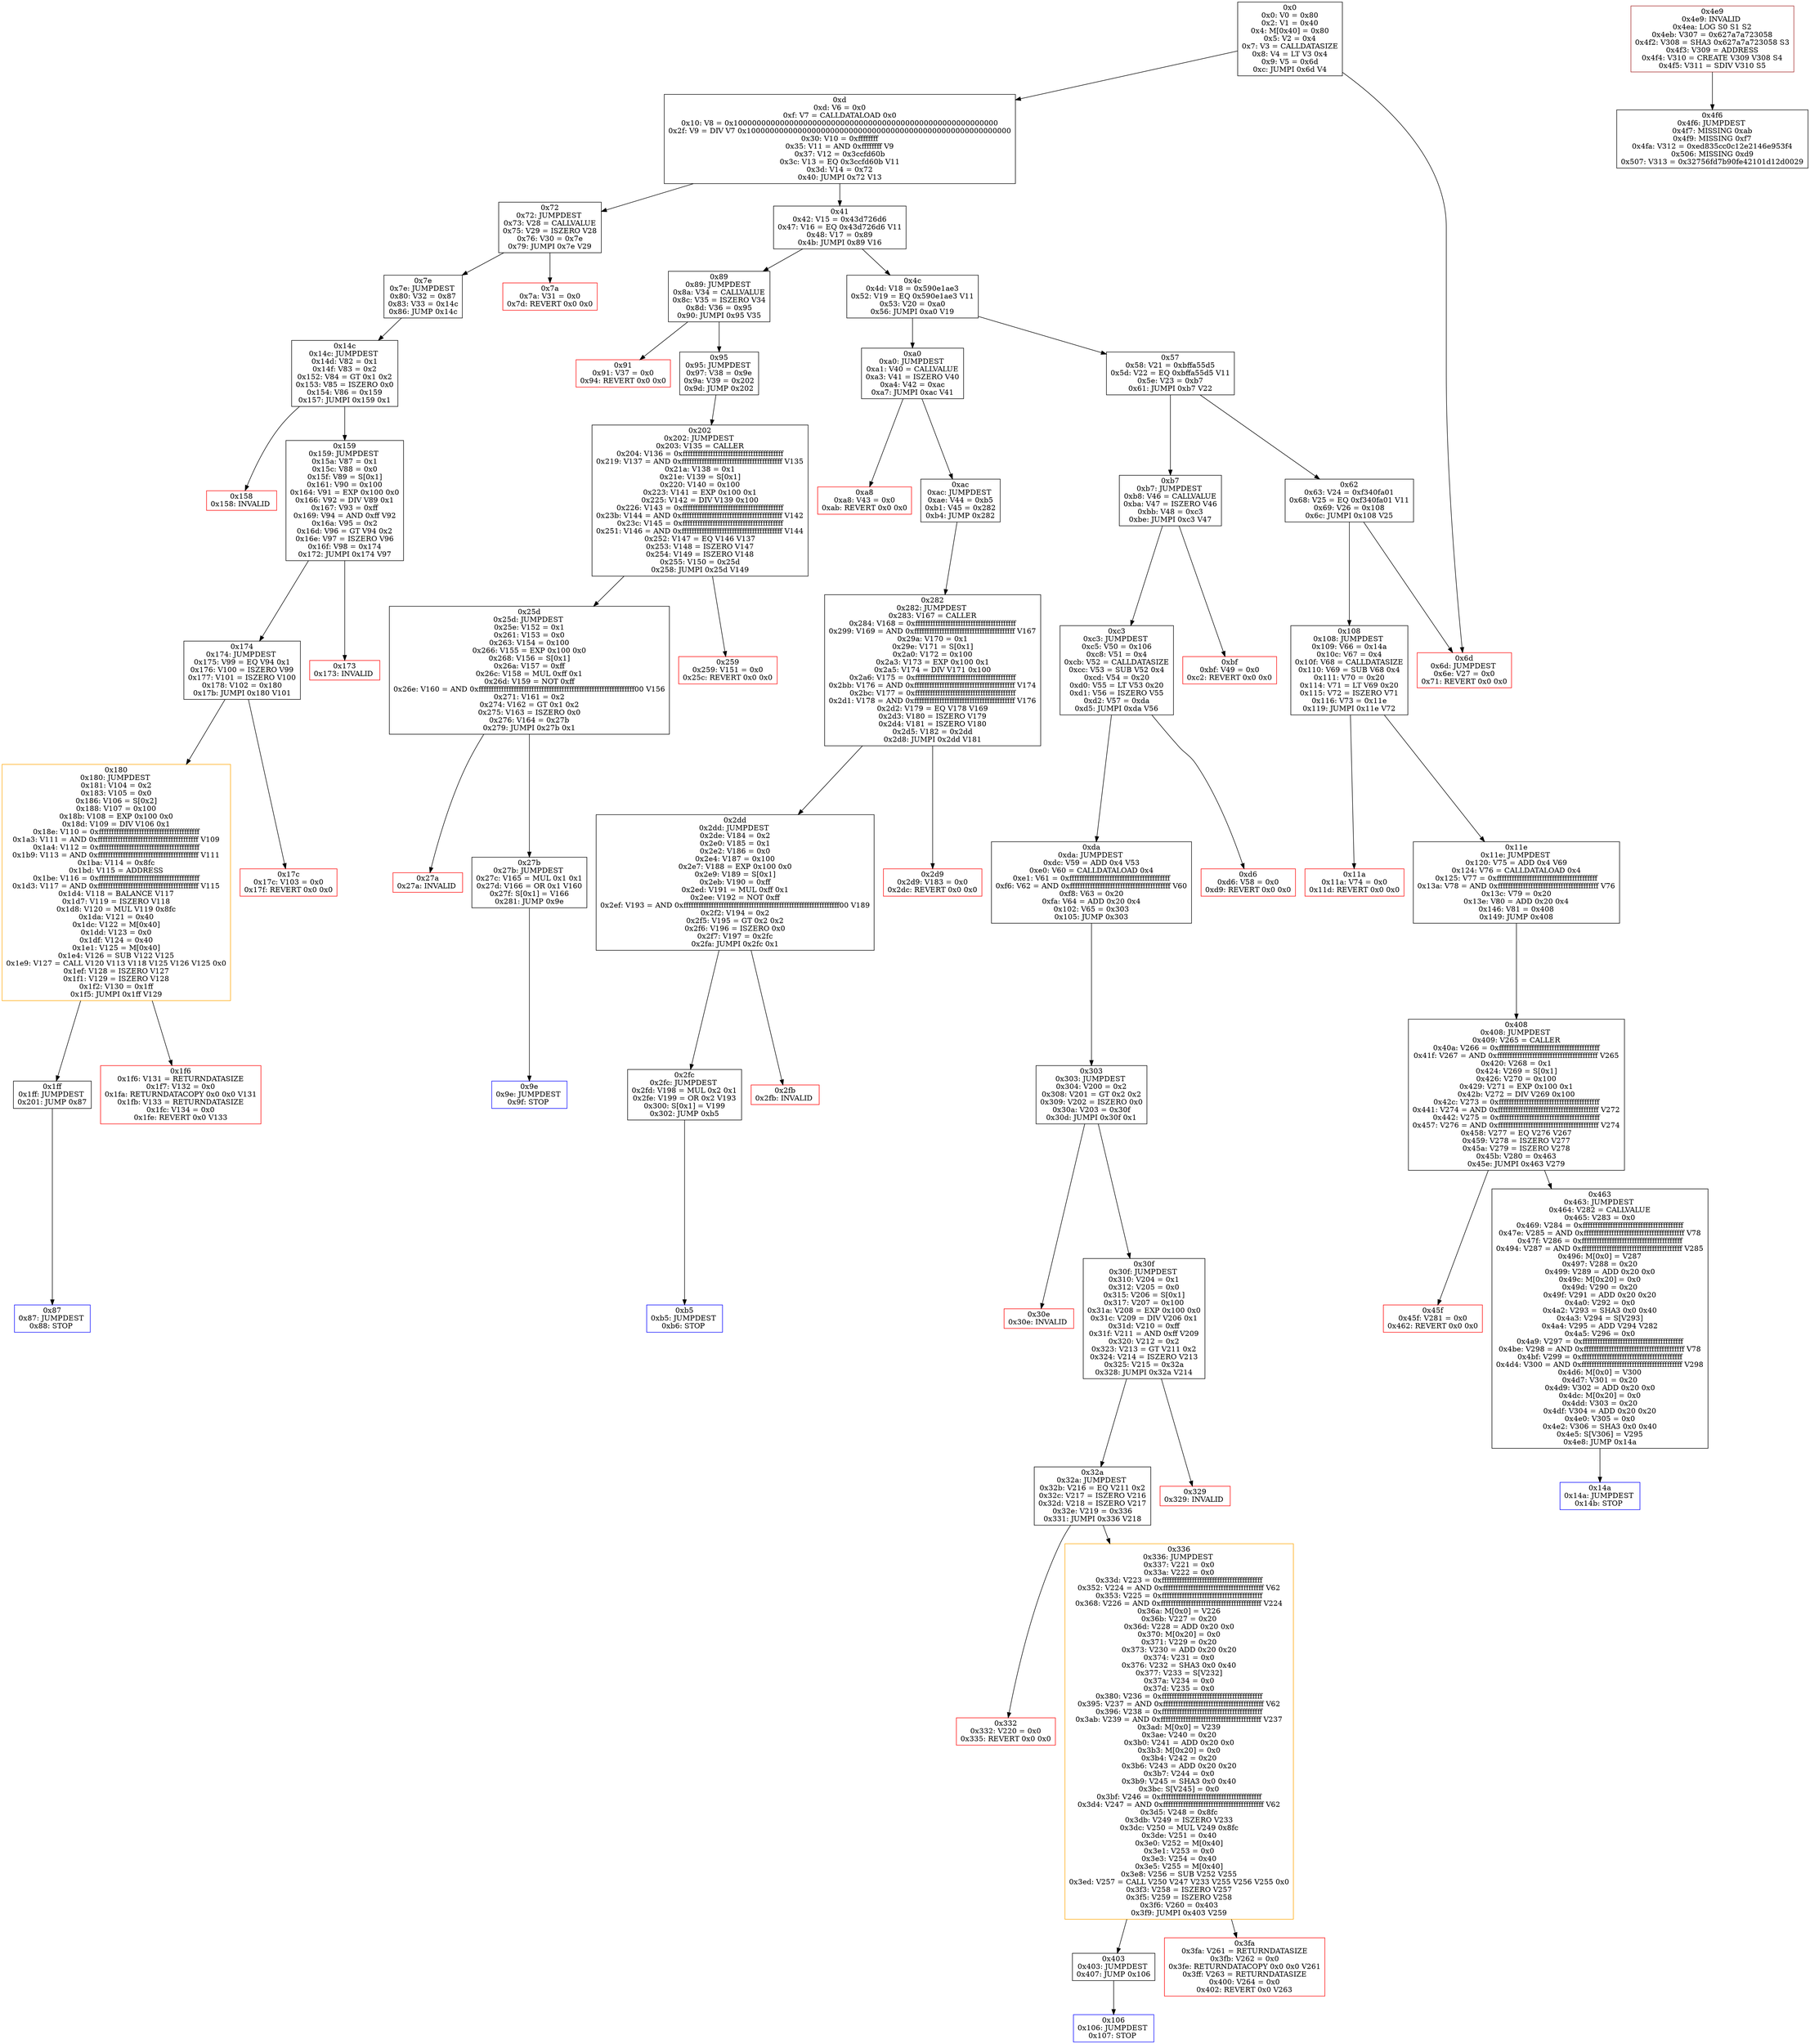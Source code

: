 digraph "escrow.bytecode" {
bgcolor=white;
"0x0" [color=black, label="0x0\n0x0: V0 = 0x80\n0x2: V1 = 0x40\n0x4: M[0x40] = 0x80\n0x5: V2 = 0x4\n0x7: V3 = CALLDATASIZE\n0x8: V4 = LT V3 0x4\n0x9: V5 = 0x6d\n0xc: JUMPI 0x6d V4\n", shape=box];
"0xd" [color=black, label="0xd\n0xd: V6 = 0x0\n0xf: V7 = CALLDATALOAD 0x0\n0x10: V8 = 0x100000000000000000000000000000000000000000000000000000000\n0x2f: V9 = DIV V7 0x100000000000000000000000000000000000000000000000000000000\n0x30: V10 = 0xffffffff\n0x35: V11 = AND 0xffffffff V9\n0x37: V12 = 0x3ccfd60b\n0x3c: V13 = EQ 0x3ccfd60b V11\n0x3d: V14 = 0x72\n0x40: JUMPI 0x72 V13\n", shape=box];
"0x0" -> "0xd";
"0x6d" [color=red, label="0x6d\n0x6d: JUMPDEST \n0x6e: V27 = 0x0\n0x71: REVERT 0x0 0x0\n", shape=box];
"0x0" -> "0x6d";
"0x41" [color=black, label="0x41\n0x42: V15 = 0x43d726d6\n0x47: V16 = EQ 0x43d726d6 V11\n0x48: V17 = 0x89\n0x4b: JUMPI 0x89 V16\n", shape=box];
"0xd" -> "0x41";
"0x72" [color=black, label="0x72\n0x72: JUMPDEST \n0x73: V28 = CALLVALUE\n0x75: V29 = ISZERO V28\n0x76: V30 = 0x7e\n0x79: JUMPI 0x7e V29\n", shape=box];
"0xd" -> "0x72";
"0x89" [color=black, label="0x89\n0x89: JUMPDEST \n0x8a: V34 = CALLVALUE\n0x8c: V35 = ISZERO V34\n0x8d: V36 = 0x95\n0x90: JUMPI 0x95 V35\n", shape=box];
"0x41" -> "0x89";
"0x4c" [color=black, label="0x4c\n0x4d: V18 = 0x590e1ae3\n0x52: V19 = EQ 0x590e1ae3 V11\n0x53: V20 = 0xa0\n0x56: JUMPI 0xa0 V19\n", shape=box];
"0x41" -> "0x4c";
"0xa0" [color=black, label="0xa0\n0xa0: JUMPDEST \n0xa1: V40 = CALLVALUE\n0xa3: V41 = ISZERO V40\n0xa4: V42 = 0xac\n0xa7: JUMPI 0xac V41\n", shape=box];
"0x4c" -> "0xa0";
"0x57" [color=black, label="0x57\n0x58: V21 = 0xbffa55d5\n0x5d: V22 = EQ 0xbffa55d5 V11\n0x5e: V23 = 0xb7\n0x61: JUMPI 0xb7 V22\n", shape=box];
"0x4c" -> "0x57";
"0x62" [color=black, label="0x62\n0x63: V24 = 0xf340fa01\n0x68: V25 = EQ 0xf340fa01 V11\n0x69: V26 = 0x108\n0x6c: JUMPI 0x108 V25\n", shape=box];
"0x57" -> "0x62";
"0xb7" [color=black, label="0xb7\n0xb7: JUMPDEST \n0xb8: V46 = CALLVALUE\n0xba: V47 = ISZERO V46\n0xbb: V48 = 0xc3\n0xbe: JUMPI 0xc3 V47\n", shape=box];
"0x57" -> "0xb7";
"0x108" [color=black, label="0x108\n0x108: JUMPDEST \n0x109: V66 = 0x14a\n0x10c: V67 = 0x4\n0x10f: V68 = CALLDATASIZE\n0x110: V69 = SUB V68 0x4\n0x111: V70 = 0x20\n0x114: V71 = LT V69 0x20\n0x115: V72 = ISZERO V71\n0x116: V73 = 0x11e\n0x119: JUMPI 0x11e V72\n", shape=box];
"0x62" -> "0x108";
"0x62" -> "0x6d";
"0x7e" [color=black, label="0x7e\n0x7e: JUMPDEST \n0x80: V32 = 0x87\n0x83: V33 = 0x14c\n0x86: JUMP 0x14c\n", shape=box];
"0x72" -> "0x7e";
"0x7a" [color=red, label="0x7a\n0x7a: V31 = 0x0\n0x7d: REVERT 0x0 0x0\n", shape=box];
"0x72" -> "0x7a";
"0x14c" [color=black, label="0x14c\n0x14c: JUMPDEST \n0x14d: V82 = 0x1\n0x14f: V83 = 0x2\n0x152: V84 = GT 0x1 0x2\n0x153: V85 = ISZERO 0x0\n0x154: V86 = 0x159\n0x157: JUMPI 0x159 0x1\n", shape=box];
"0x7e" -> "0x14c";
"0x87" [color=blue, label="0x87\n0x87: JUMPDEST \n0x88: STOP \n", shape=box];
"0x95" [color=black, label="0x95\n0x95: JUMPDEST \n0x97: V38 = 0x9e\n0x9a: V39 = 0x202\n0x9d: JUMP 0x202\n", shape=box];
"0x89" -> "0x95";
"0x91" [color=red, label="0x91\n0x91: V37 = 0x0\n0x94: REVERT 0x0 0x0\n", shape=box];
"0x89" -> "0x91";
"0x202" [color=black, label="0x202\n0x202: JUMPDEST \n0x203: V135 = CALLER\n0x204: V136 = 0xffffffffffffffffffffffffffffffffffffffff\n0x219: V137 = AND 0xffffffffffffffffffffffffffffffffffffffff V135\n0x21a: V138 = 0x1\n0x21e: V139 = S[0x1]\n0x220: V140 = 0x100\n0x223: V141 = EXP 0x100 0x1\n0x225: V142 = DIV V139 0x100\n0x226: V143 = 0xffffffffffffffffffffffffffffffffffffffff\n0x23b: V144 = AND 0xffffffffffffffffffffffffffffffffffffffff V142\n0x23c: V145 = 0xffffffffffffffffffffffffffffffffffffffff\n0x251: V146 = AND 0xffffffffffffffffffffffffffffffffffffffff V144\n0x252: V147 = EQ V146 V137\n0x253: V148 = ISZERO V147\n0x254: V149 = ISZERO V148\n0x255: V150 = 0x25d\n0x258: JUMPI 0x25d V149\n", shape=box];
"0x95" -> "0x202";
"0x9e" [color=blue, label="0x9e\n0x9e: JUMPDEST \n0x9f: STOP \n", shape=box];
"0xac" [color=black, label="0xac\n0xac: JUMPDEST \n0xae: V44 = 0xb5\n0xb1: V45 = 0x282\n0xb4: JUMP 0x282\n", shape=box];
"0xa0" -> "0xac";
"0xa8" [color=red, label="0xa8\n0xa8: V43 = 0x0\n0xab: REVERT 0x0 0x0\n", shape=box];
"0xa0" -> "0xa8";
"0x282" [color=black, label="0x282\n0x282: JUMPDEST \n0x283: V167 = CALLER\n0x284: V168 = 0xffffffffffffffffffffffffffffffffffffffff\n0x299: V169 = AND 0xffffffffffffffffffffffffffffffffffffffff V167\n0x29a: V170 = 0x1\n0x29e: V171 = S[0x1]\n0x2a0: V172 = 0x100\n0x2a3: V173 = EXP 0x100 0x1\n0x2a5: V174 = DIV V171 0x100\n0x2a6: V175 = 0xffffffffffffffffffffffffffffffffffffffff\n0x2bb: V176 = AND 0xffffffffffffffffffffffffffffffffffffffff V174\n0x2bc: V177 = 0xffffffffffffffffffffffffffffffffffffffff\n0x2d1: V178 = AND 0xffffffffffffffffffffffffffffffffffffffff V176\n0x2d2: V179 = EQ V178 V169\n0x2d3: V180 = ISZERO V179\n0x2d4: V181 = ISZERO V180\n0x2d5: V182 = 0x2dd\n0x2d8: JUMPI 0x2dd V181\n", shape=box];
"0xac" -> "0x282";
"0xb5" [color=blue, label="0xb5\n0xb5: JUMPDEST \n0xb6: STOP \n", shape=box];
"0xc3" [color=black, label="0xc3\n0xc3: JUMPDEST \n0xc5: V50 = 0x106\n0xc8: V51 = 0x4\n0xcb: V52 = CALLDATASIZE\n0xcc: V53 = SUB V52 0x4\n0xcd: V54 = 0x20\n0xd0: V55 = LT V53 0x20\n0xd1: V56 = ISZERO V55\n0xd2: V57 = 0xda\n0xd5: JUMPI 0xda V56\n", shape=box];
"0xb7" -> "0xc3";
"0xbf" [color=red, label="0xbf\n0xbf: V49 = 0x0\n0xc2: REVERT 0x0 0x0\n", shape=box];
"0xb7" -> "0xbf";
"0xda" [color=black, label="0xda\n0xda: JUMPDEST \n0xdc: V59 = ADD 0x4 V53\n0xe0: V60 = CALLDATALOAD 0x4\n0xe1: V61 = 0xffffffffffffffffffffffffffffffffffffffff\n0xf6: V62 = AND 0xffffffffffffffffffffffffffffffffffffffff V60\n0xf8: V63 = 0x20\n0xfa: V64 = ADD 0x20 0x4\n0x102: V65 = 0x303\n0x105: JUMP 0x303\n", shape=box];
"0xc3" -> "0xda";
"0xd6" [color=red, label="0xd6\n0xd6: V58 = 0x0\n0xd9: REVERT 0x0 0x0\n", shape=box];
"0xc3" -> "0xd6";
"0x303" [color=black, label="0x303\n0x303: JUMPDEST \n0x304: V200 = 0x2\n0x308: V201 = GT 0x2 0x2\n0x309: V202 = ISZERO 0x0\n0x30a: V203 = 0x30f\n0x30d: JUMPI 0x30f 0x1\n", shape=box];
"0xda" -> "0x303";
"0x106" [color=blue, label="0x106\n0x106: JUMPDEST \n0x107: STOP \n", shape=box];
"0x11a" [color=red, label="0x11a\n0x11a: V74 = 0x0\n0x11d: REVERT 0x0 0x0\n", shape=box];
"0x108" -> "0x11a";
"0x11e" [color=black, label="0x11e\n0x11e: JUMPDEST \n0x120: V75 = ADD 0x4 V69\n0x124: V76 = CALLDATALOAD 0x4\n0x125: V77 = 0xffffffffffffffffffffffffffffffffffffffff\n0x13a: V78 = AND 0xffffffffffffffffffffffffffffffffffffffff V76\n0x13c: V79 = 0x20\n0x13e: V80 = ADD 0x20 0x4\n0x146: V81 = 0x408\n0x149: JUMP 0x408\n", shape=box];
"0x108" -> "0x11e";
"0x408" [color=black, label="0x408\n0x408: JUMPDEST \n0x409: V265 = CALLER\n0x40a: V266 = 0xffffffffffffffffffffffffffffffffffffffff\n0x41f: V267 = AND 0xffffffffffffffffffffffffffffffffffffffff V265\n0x420: V268 = 0x1\n0x424: V269 = S[0x1]\n0x426: V270 = 0x100\n0x429: V271 = EXP 0x100 0x1\n0x42b: V272 = DIV V269 0x100\n0x42c: V273 = 0xffffffffffffffffffffffffffffffffffffffff\n0x441: V274 = AND 0xffffffffffffffffffffffffffffffffffffffff V272\n0x442: V275 = 0xffffffffffffffffffffffffffffffffffffffff\n0x457: V276 = AND 0xffffffffffffffffffffffffffffffffffffffff V274\n0x458: V277 = EQ V276 V267\n0x459: V278 = ISZERO V277\n0x45a: V279 = ISZERO V278\n0x45b: V280 = 0x463\n0x45e: JUMPI 0x463 V279\n", shape=box];
"0x11e" -> "0x408";
"0x14a" [color=blue, label="0x14a\n0x14a: JUMPDEST \n0x14b: STOP \n", shape=box];
"0x158" [color=red, label="0x158\n0x158: INVALID \n", shape=box];
"0x14c" -> "0x158";
"0x159" [color=black, label="0x159\n0x159: JUMPDEST \n0x15a: V87 = 0x1\n0x15c: V88 = 0x0\n0x15f: V89 = S[0x1]\n0x161: V90 = 0x100\n0x164: V91 = EXP 0x100 0x0\n0x166: V92 = DIV V89 0x1\n0x167: V93 = 0xff\n0x169: V94 = AND 0xff V92\n0x16a: V95 = 0x2\n0x16d: V96 = GT V94 0x2\n0x16e: V97 = ISZERO V96\n0x16f: V98 = 0x174\n0x172: JUMPI 0x174 V97\n", shape=box];
"0x14c" -> "0x159";
"0x173" [color=red, label="0x173\n0x173: INVALID \n", shape=box];
"0x159" -> "0x173";
"0x174" [color=black, label="0x174\n0x174: JUMPDEST \n0x175: V99 = EQ V94 0x1\n0x176: V100 = ISZERO V99\n0x177: V101 = ISZERO V100\n0x178: V102 = 0x180\n0x17b: JUMPI 0x180 V101\n", shape=box];
"0x159" -> "0x174";
"0x180" [color=orange, label="0x180\n0x180: JUMPDEST \n0x181: V104 = 0x2\n0x183: V105 = 0x0\n0x186: V106 = S[0x2]\n0x188: V107 = 0x100\n0x18b: V108 = EXP 0x100 0x0\n0x18d: V109 = DIV V106 0x1\n0x18e: V110 = 0xffffffffffffffffffffffffffffffffffffffff\n0x1a3: V111 = AND 0xffffffffffffffffffffffffffffffffffffffff V109\n0x1a4: V112 = 0xffffffffffffffffffffffffffffffffffffffff\n0x1b9: V113 = AND 0xffffffffffffffffffffffffffffffffffffffff V111\n0x1ba: V114 = 0x8fc\n0x1bd: V115 = ADDRESS\n0x1be: V116 = 0xffffffffffffffffffffffffffffffffffffffff\n0x1d3: V117 = AND 0xffffffffffffffffffffffffffffffffffffffff V115\n0x1d4: V118 = BALANCE V117\n0x1d7: V119 = ISZERO V118\n0x1d8: V120 = MUL V119 0x8fc\n0x1da: V121 = 0x40\n0x1dc: V122 = M[0x40]\n0x1dd: V123 = 0x0\n0x1df: V124 = 0x40\n0x1e1: V125 = M[0x40]\n0x1e4: V126 = SUB V122 V125\n0x1e9: V127 = CALL V120 V113 V118 V125 V126 V125 0x0\n0x1ef: V128 = ISZERO V127\n0x1f1: V129 = ISZERO V128\n0x1f2: V130 = 0x1ff\n0x1f5: JUMPI 0x1ff V129\n", shape=box];
"0x174" -> "0x180";
"0x17c" [color=red, label="0x17c\n0x17c: V103 = 0x0\n0x17f: REVERT 0x0 0x0\n", shape=box];
"0x174" -> "0x17c";
"0x1f6" [color=red, label="0x1f6\n0x1f6: V131 = RETURNDATASIZE\n0x1f7: V132 = 0x0\n0x1fa: RETURNDATACOPY 0x0 0x0 V131\n0x1fb: V133 = RETURNDATASIZE\n0x1fc: V134 = 0x0\n0x1fe: REVERT 0x0 V133\n", shape=box];
"0x180" -> "0x1f6";
"0x1ff" [color=black, label="0x1ff\n0x1ff: JUMPDEST \n0x201: JUMP 0x87\n", shape=box];
"0x180" -> "0x1ff";
"0x1ff" -> "0x87";
"0x259" [color=red, label="0x259\n0x259: V151 = 0x0\n0x25c: REVERT 0x0 0x0\n", shape=box];
"0x202" -> "0x259";
"0x25d" [color=black, label="0x25d\n0x25d: JUMPDEST \n0x25e: V152 = 0x1\n0x261: V153 = 0x0\n0x263: V154 = 0x100\n0x266: V155 = EXP 0x100 0x0\n0x268: V156 = S[0x1]\n0x26a: V157 = 0xff\n0x26c: V158 = MUL 0xff 0x1\n0x26d: V159 = NOT 0xff\n0x26e: V160 = AND 0xffffffffffffffffffffffffffffffffffffffffffffffffffffffffffffff00 V156\n0x271: V161 = 0x2\n0x274: V162 = GT 0x1 0x2\n0x275: V163 = ISZERO 0x0\n0x276: V164 = 0x27b\n0x279: JUMPI 0x27b 0x1\n", shape=box];
"0x202" -> "0x25d";
"0x27a" [color=red, label="0x27a\n0x27a: INVALID \n", shape=box];
"0x25d" -> "0x27a";
"0x27b" [color=black, label="0x27b\n0x27b: JUMPDEST \n0x27c: V165 = MUL 0x1 0x1\n0x27d: V166 = OR 0x1 V160\n0x27f: S[0x1] = V166\n0x281: JUMP 0x9e\n", shape=box];
"0x25d" -> "0x27b";
"0x27b" -> "0x9e";
"0x2dd" [color=black, label="0x2dd\n0x2dd: JUMPDEST \n0x2de: V184 = 0x2\n0x2e0: V185 = 0x1\n0x2e2: V186 = 0x0\n0x2e4: V187 = 0x100\n0x2e7: V188 = EXP 0x100 0x0\n0x2e9: V189 = S[0x1]\n0x2eb: V190 = 0xff\n0x2ed: V191 = MUL 0xff 0x1\n0x2ee: V192 = NOT 0xff\n0x2ef: V193 = AND 0xffffffffffffffffffffffffffffffffffffffffffffffffffffffffffffff00 V189\n0x2f2: V194 = 0x2\n0x2f5: V195 = GT 0x2 0x2\n0x2f6: V196 = ISZERO 0x0\n0x2f7: V197 = 0x2fc\n0x2fa: JUMPI 0x2fc 0x1\n", shape=box];
"0x282" -> "0x2dd";
"0x2d9" [color=red, label="0x2d9\n0x2d9: V183 = 0x0\n0x2dc: REVERT 0x0 0x0\n", shape=box];
"0x282" -> "0x2d9";
"0x2fb" [color=red, label="0x2fb\n0x2fb: INVALID \n", shape=box];
"0x2dd" -> "0x2fb";
"0x2fc" [color=black, label="0x2fc\n0x2fc: JUMPDEST \n0x2fd: V198 = MUL 0x2 0x1\n0x2fe: V199 = OR 0x2 V193\n0x300: S[0x1] = V199\n0x302: JUMP 0xb5\n", shape=box];
"0x2dd" -> "0x2fc";
"0x2fc" -> "0xb5";
"0x30f" [color=black, label="0x30f\n0x30f: JUMPDEST \n0x310: V204 = 0x1\n0x312: V205 = 0x0\n0x315: V206 = S[0x1]\n0x317: V207 = 0x100\n0x31a: V208 = EXP 0x100 0x0\n0x31c: V209 = DIV V206 0x1\n0x31d: V210 = 0xff\n0x31f: V211 = AND 0xff V209\n0x320: V212 = 0x2\n0x323: V213 = GT V211 0x2\n0x324: V214 = ISZERO V213\n0x325: V215 = 0x32a\n0x328: JUMPI 0x32a V214\n", shape=box];
"0x303" -> "0x30f";
"0x30e" [color=red, label="0x30e\n0x30e: INVALID \n", shape=box];
"0x303" -> "0x30e";
"0x32a" [color=black, label="0x32a\n0x32a: JUMPDEST \n0x32b: V216 = EQ V211 0x2\n0x32c: V217 = ISZERO V216\n0x32d: V218 = ISZERO V217\n0x32e: V219 = 0x336\n0x331: JUMPI 0x336 V218\n", shape=box];
"0x30f" -> "0x32a";
"0x329" [color=red, label="0x329\n0x329: INVALID \n", shape=box];
"0x30f" -> "0x329";
"0x332" [color=red, label="0x332\n0x332: V220 = 0x0\n0x335: REVERT 0x0 0x0\n", shape=box];
"0x32a" -> "0x332";
"0x336" [color=orange, label="0x336\n0x336: JUMPDEST \n0x337: V221 = 0x0\n0x33a: V222 = 0x0\n0x33d: V223 = 0xffffffffffffffffffffffffffffffffffffffff\n0x352: V224 = AND 0xffffffffffffffffffffffffffffffffffffffff V62\n0x353: V225 = 0xffffffffffffffffffffffffffffffffffffffff\n0x368: V226 = AND 0xffffffffffffffffffffffffffffffffffffffff V224\n0x36a: M[0x0] = V226\n0x36b: V227 = 0x20\n0x36d: V228 = ADD 0x20 0x0\n0x370: M[0x20] = 0x0\n0x371: V229 = 0x20\n0x373: V230 = ADD 0x20 0x20\n0x374: V231 = 0x0\n0x376: V232 = SHA3 0x0 0x40\n0x377: V233 = S[V232]\n0x37a: V234 = 0x0\n0x37d: V235 = 0x0\n0x380: V236 = 0xffffffffffffffffffffffffffffffffffffffff\n0x395: V237 = AND 0xffffffffffffffffffffffffffffffffffffffff V62\n0x396: V238 = 0xffffffffffffffffffffffffffffffffffffffff\n0x3ab: V239 = AND 0xffffffffffffffffffffffffffffffffffffffff V237\n0x3ad: M[0x0] = V239\n0x3ae: V240 = 0x20\n0x3b0: V241 = ADD 0x20 0x0\n0x3b3: M[0x20] = 0x0\n0x3b4: V242 = 0x20\n0x3b6: V243 = ADD 0x20 0x20\n0x3b7: V244 = 0x0\n0x3b9: V245 = SHA3 0x0 0x40\n0x3bc: S[V245] = 0x0\n0x3bf: V246 = 0xffffffffffffffffffffffffffffffffffffffff\n0x3d4: V247 = AND 0xffffffffffffffffffffffffffffffffffffffff V62\n0x3d5: V248 = 0x8fc\n0x3db: V249 = ISZERO V233\n0x3dc: V250 = MUL V249 0x8fc\n0x3de: V251 = 0x40\n0x3e0: V252 = M[0x40]\n0x3e1: V253 = 0x0\n0x3e3: V254 = 0x40\n0x3e5: V255 = M[0x40]\n0x3e8: V256 = SUB V252 V255\n0x3ed: V257 = CALL V250 V247 V233 V255 V256 V255 0x0\n0x3f3: V258 = ISZERO V257\n0x3f5: V259 = ISZERO V258\n0x3f6: V260 = 0x403\n0x3f9: JUMPI 0x403 V259\n", shape=box];
"0x32a" -> "0x336";
"0x403" [color=black, label="0x403\n0x403: JUMPDEST \n0x407: JUMP 0x106\n", shape=box];
"0x336" -> "0x403";
"0x3fa" [color=red, label="0x3fa\n0x3fa: V261 = RETURNDATASIZE\n0x3fb: V262 = 0x0\n0x3fe: RETURNDATACOPY 0x0 0x0 V261\n0x3ff: V263 = RETURNDATASIZE\n0x400: V264 = 0x0\n0x402: REVERT 0x0 V263\n", shape=box];
"0x336" -> "0x3fa";
"0x403" -> "0x106";
"0x463" [color=black, label="0x463\n0x463: JUMPDEST \n0x464: V282 = CALLVALUE\n0x465: V283 = 0x0\n0x469: V284 = 0xffffffffffffffffffffffffffffffffffffffff\n0x47e: V285 = AND 0xffffffffffffffffffffffffffffffffffffffff V78\n0x47f: V286 = 0xffffffffffffffffffffffffffffffffffffffff\n0x494: V287 = AND 0xffffffffffffffffffffffffffffffffffffffff V285\n0x496: M[0x0] = V287\n0x497: V288 = 0x20\n0x499: V289 = ADD 0x20 0x0\n0x49c: M[0x20] = 0x0\n0x49d: V290 = 0x20\n0x49f: V291 = ADD 0x20 0x20\n0x4a0: V292 = 0x0\n0x4a2: V293 = SHA3 0x0 0x40\n0x4a3: V294 = S[V293]\n0x4a4: V295 = ADD V294 V282\n0x4a5: V296 = 0x0\n0x4a9: V297 = 0xffffffffffffffffffffffffffffffffffffffff\n0x4be: V298 = AND 0xffffffffffffffffffffffffffffffffffffffff V78\n0x4bf: V299 = 0xffffffffffffffffffffffffffffffffffffffff\n0x4d4: V300 = AND 0xffffffffffffffffffffffffffffffffffffffff V298\n0x4d6: M[0x0] = V300\n0x4d7: V301 = 0x20\n0x4d9: V302 = ADD 0x20 0x0\n0x4dc: M[0x20] = 0x0\n0x4dd: V303 = 0x20\n0x4df: V304 = ADD 0x20 0x20\n0x4e0: V305 = 0x0\n0x4e2: V306 = SHA3 0x0 0x40\n0x4e5: S[V306] = V295\n0x4e8: JUMP 0x14a\n", shape=box];
"0x408" -> "0x463";
"0x45f" [color=red, label="0x45f\n0x45f: V281 = 0x0\n0x462: REVERT 0x0 0x0\n", shape=box];
"0x408" -> "0x45f";
"0x463" -> "0x14a";
"0x4e9" [color=brown, label="0x4e9\n0x4e9: INVALID \n0x4ea: LOG S0 S1 S2\n0x4eb: V307 = 0x627a7a723058\n0x4f2: V308 = SHA3 0x627a7a723058 S3\n0x4f3: V309 = ADDRESS\n0x4f4: V310 = CREATE V309 V308 S4\n0x4f5: V311 = SDIV V310 S5\n", shape=box];
"0x4f6" [color=black, label="0x4f6\n0x4f6: JUMPDEST \n0x4f7: MISSING 0xab\n0x4f9: MISSING 0xf7\n0x4fa: V312 = 0xed835cc0c12e2146e953f4\n0x506: MISSING 0xd9\n0x507: V313 = 0x32756fd7b90fe42101d12d0029\n", shape=box];
"0x4e9" -> "0x4f6";
}

